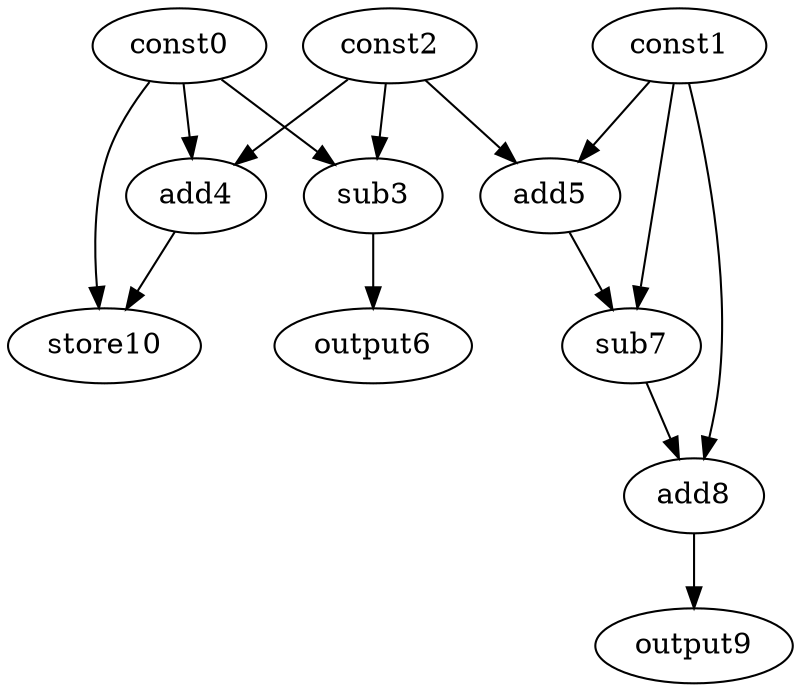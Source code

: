 digraph G { 
const0[opcode=const]; 
const1[opcode=const]; 
const2[opcode=const]; 
sub3[opcode=sub]; 
add4[opcode=add]; 
add5[opcode=add]; 
output6[opcode=output]; 
sub7[opcode=sub]; 
add8[opcode=add]; 
output9[opcode=output]; 
store10[opcode=store]; 
const0->sub3[operand=0];
const2->sub3[operand=1];
const0->add4[operand=0];
const2->add4[operand=1];
const1->add5[operand=0];
const2->add5[operand=1];
sub3->output6[operand=0];
const1->sub7[operand=0];
add5->sub7[operand=1];
const0->store10[operand=0];
add4->store10[operand=1];
const1->add8[operand=0];
sub7->add8[operand=1];
add8->output9[operand=0];
}
